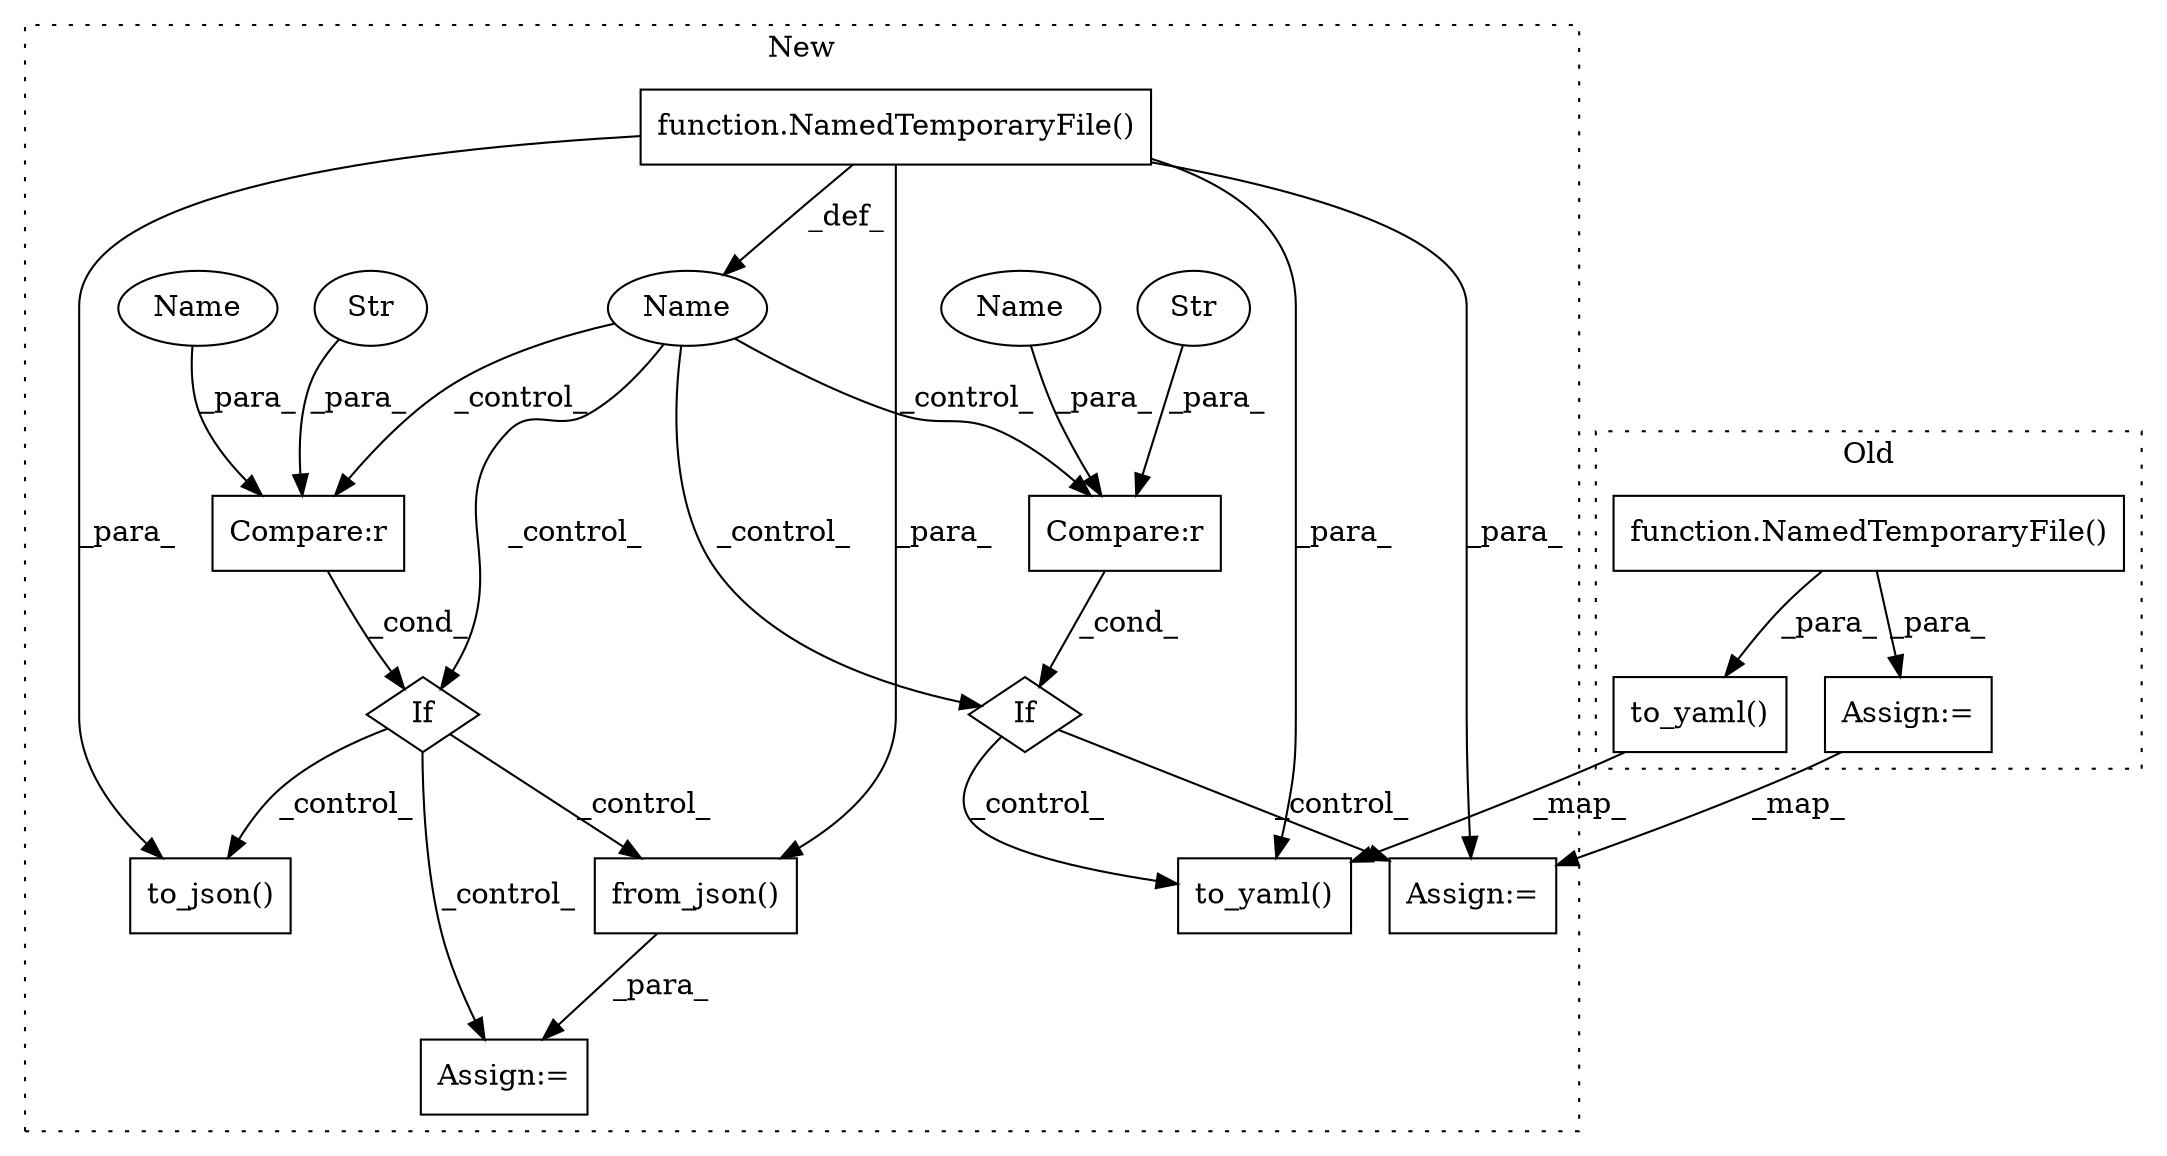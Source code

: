 digraph G {
subgraph cluster0 {
1 [label="to_yaml()" a="75" s="1217,1254" l="31,1" shape="box"];
14 [label="function.NamedTemporaryFile()" a="75" s="1182" l="20" shape="box"];
16 [label="Assign:=" a="68" s="1272" l="3" shape="box"];
label = "Old";
style="dotted";
}
subgraph cluster1 {
2 [label="to_yaml()" a="75" s="1844,1881" l="31,1" shape="box"];
3 [label="function.NamedTemporaryFile()" a="75" s="1742" l="54" shape="box"];
4 [label="If" a="96" s="1811" l="3" shape="diamond"];
5 [label="Compare:r" a="40" s="1814" l="16" shape="box"];
6 [label="If" a="96" s="1939" l="3" shape="diamond"];
7 [label="Compare:r" a="40" s="1942" l="16" shape="box"];
8 [label="Str" a="66" s="1824" l="6" shape="ellipse"];
9 [label="Str" a="66" s="1952" l="6" shape="ellipse"];
10 [label="to_json()" a="75" s="1972,2009" l="31,1" shape="box"];
11 [label="from_json()" a="75" s="2034,2057" l="17,1" shape="box"];
12 [label="Name" a="87" s="1800" l="1" shape="ellipse"];
13 [label="Assign:=" a="68" s="2031" l="3" shape="box"];
15 [label="Assign:=" a="68" s="1903" l="3" shape="box"];
17 [label="Name" a="87" s="1814" l="6" shape="ellipse"];
18 [label="Name" a="87" s="1942" l="6" shape="ellipse"];
label = "New";
style="dotted";
}
1 -> 2 [label="_map_"];
3 -> 15 [label="_para_"];
3 -> 2 [label="_para_"];
3 -> 11 [label="_para_"];
3 -> 12 [label="_def_"];
3 -> 10 [label="_para_"];
4 -> 15 [label="_control_"];
4 -> 2 [label="_control_"];
5 -> 4 [label="_cond_"];
6 -> 11 [label="_control_"];
6 -> 13 [label="_control_"];
6 -> 10 [label="_control_"];
7 -> 6 [label="_cond_"];
8 -> 5 [label="_para_"];
9 -> 7 [label="_para_"];
11 -> 13 [label="_para_"];
12 -> 4 [label="_control_"];
12 -> 5 [label="_control_"];
12 -> 7 [label="_control_"];
12 -> 6 [label="_control_"];
14 -> 1 [label="_para_"];
14 -> 16 [label="_para_"];
16 -> 15 [label="_map_"];
17 -> 5 [label="_para_"];
18 -> 7 [label="_para_"];
}